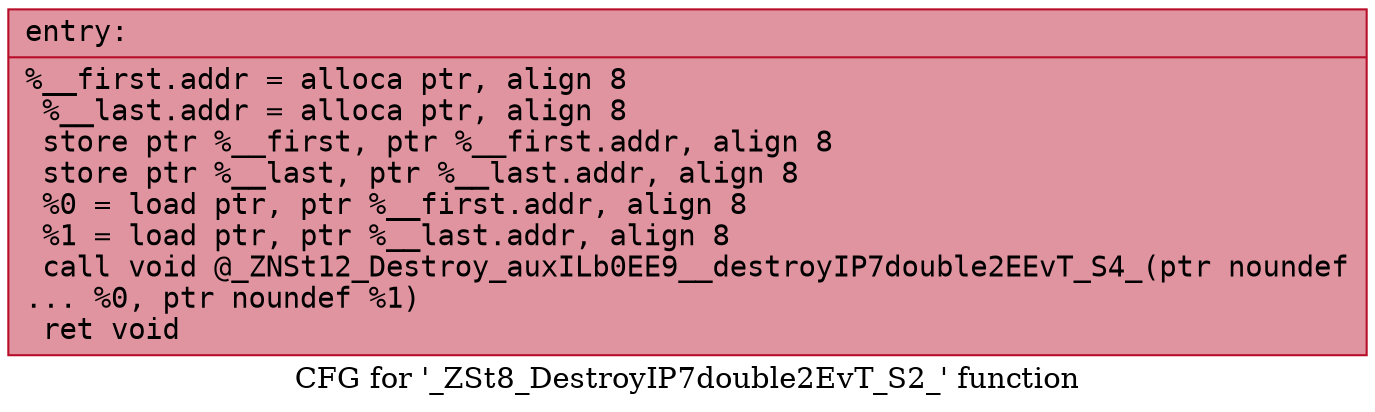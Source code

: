 digraph "CFG for '_ZSt8_DestroyIP7double2EvT_S2_' function" {
	label="CFG for '_ZSt8_DestroyIP7double2EvT_S2_' function";

	Node0x56307d6c94a0 [shape=record,color="#b70d28ff", style=filled, fillcolor="#b70d2870" fontname="Courier",label="{entry:\l|  %__first.addr = alloca ptr, align 8\l  %__last.addr = alloca ptr, align 8\l  store ptr %__first, ptr %__first.addr, align 8\l  store ptr %__last, ptr %__last.addr, align 8\l  %0 = load ptr, ptr %__first.addr, align 8\l  %1 = load ptr, ptr %__last.addr, align 8\l  call void @_ZNSt12_Destroy_auxILb0EE9__destroyIP7double2EEvT_S4_(ptr noundef\l... %0, ptr noundef %1)\l  ret void\l}"];
}
